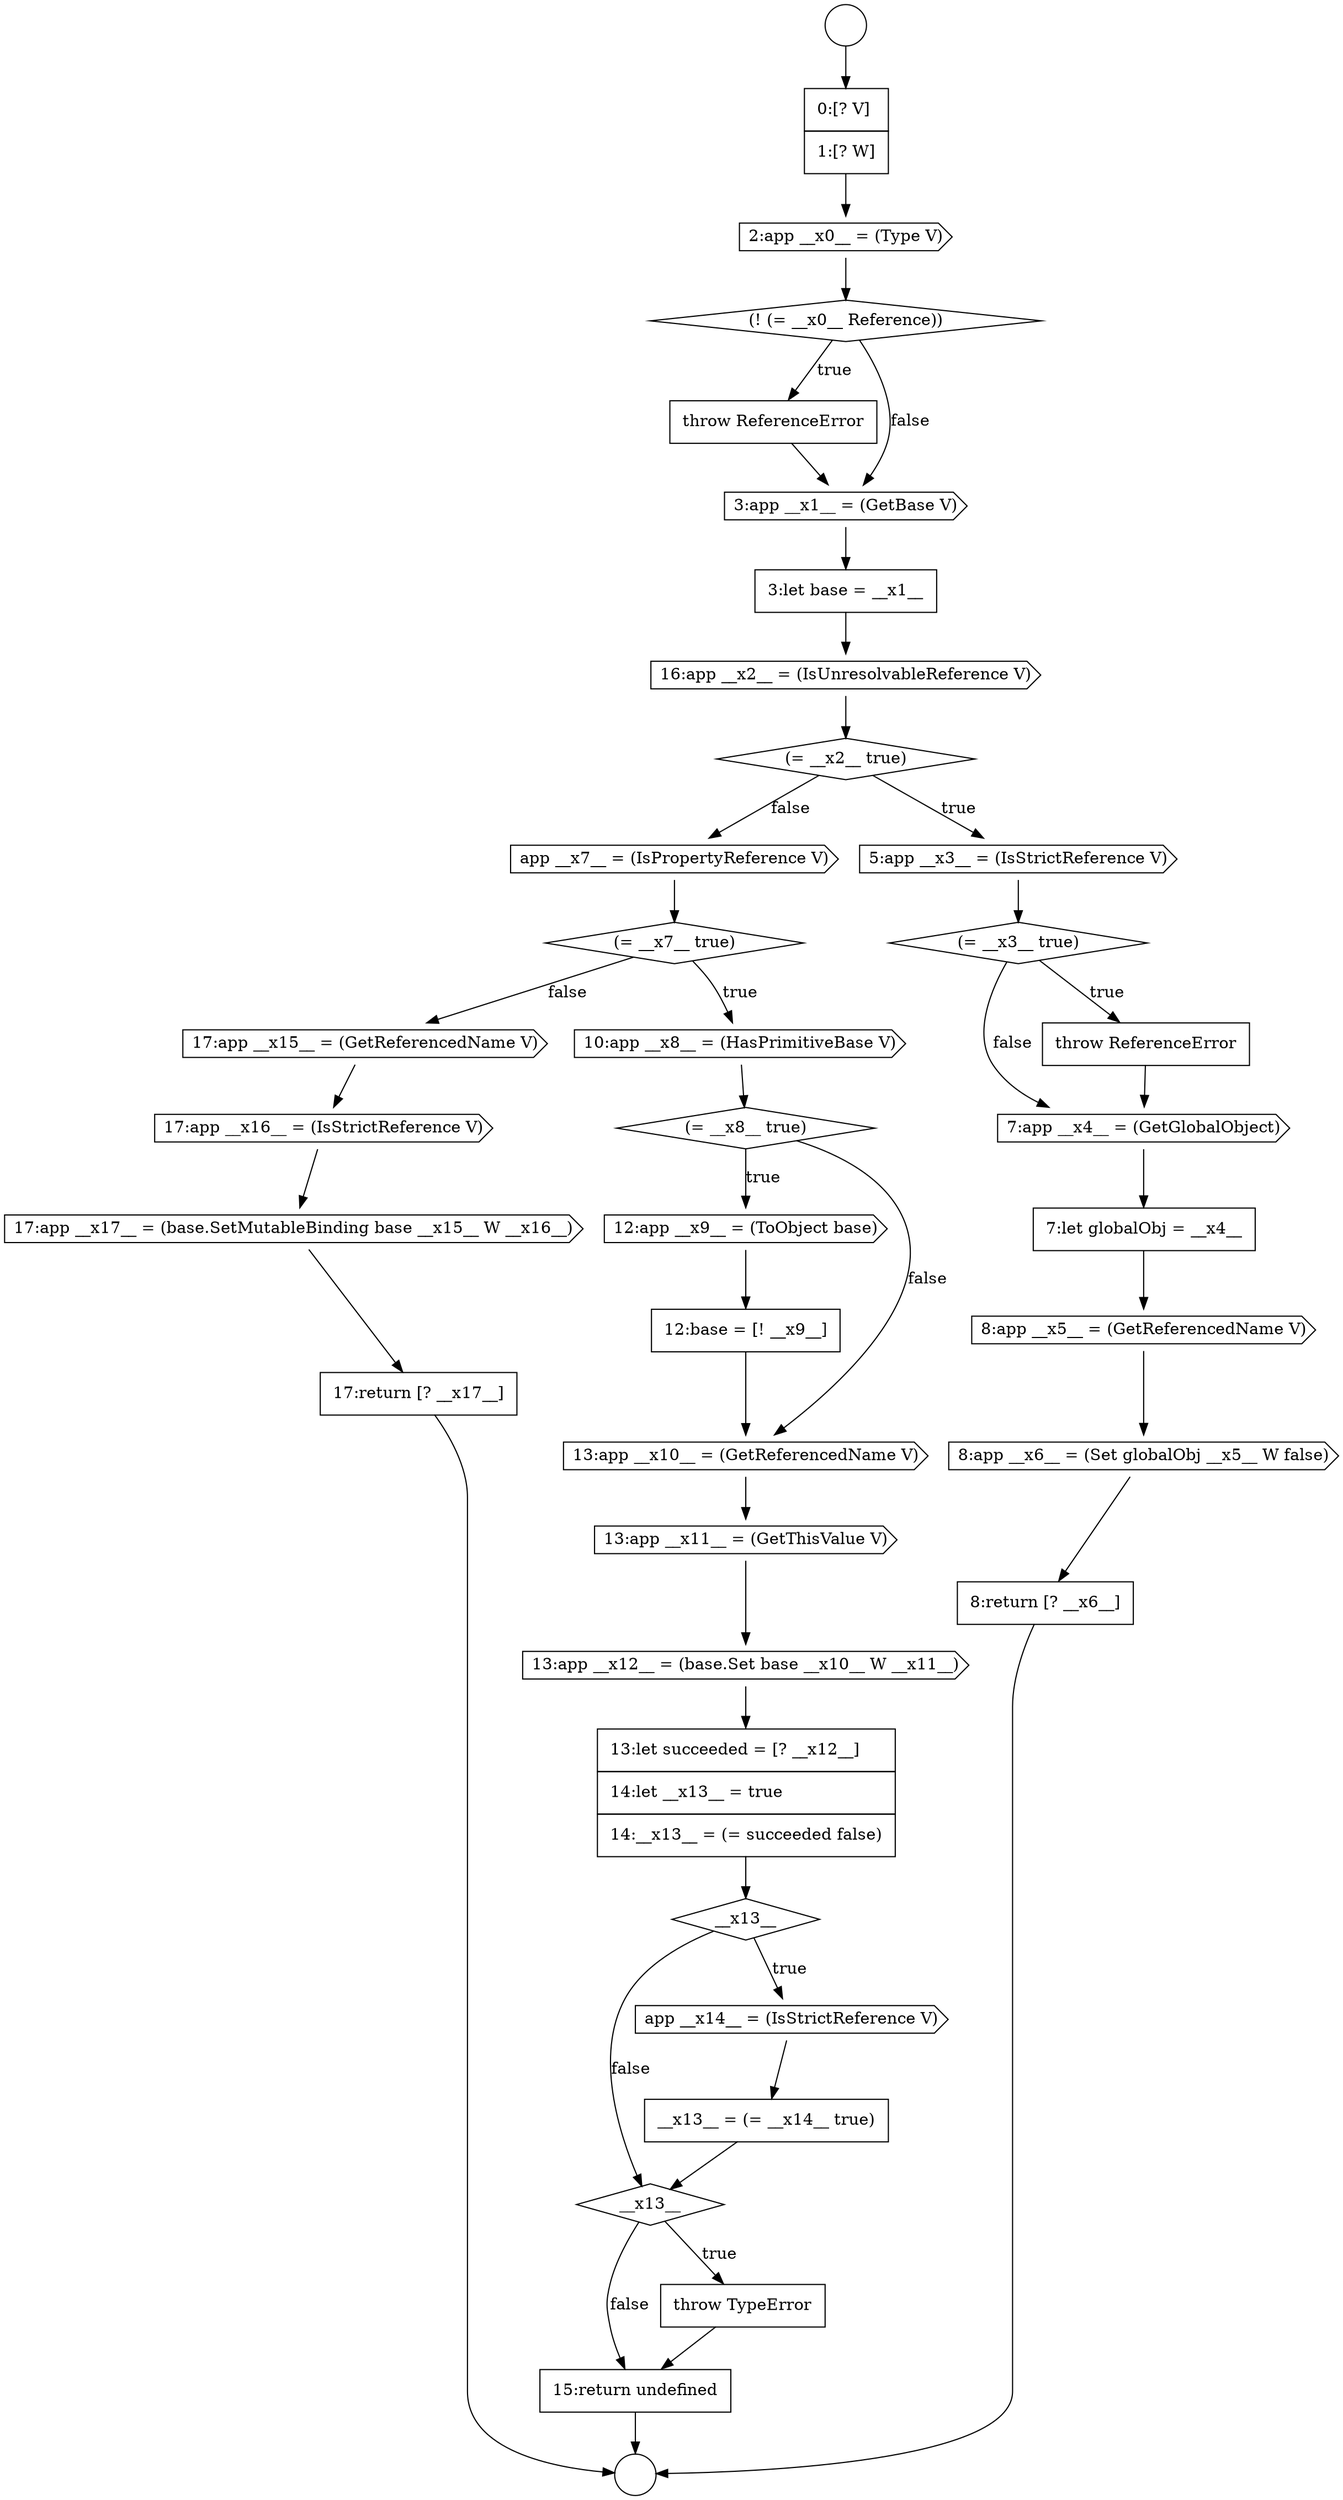 digraph {
  node101 [shape=none, margin=0, label=<<font color="black">
    <table border="0" cellborder="1" cellspacing="0" cellpadding="10">
      <tr><td align="left">throw ReferenceError</td></tr>
    </table>
  </font>> color="black" fillcolor="white" style=filled]
  node97 [shape=circle label=" " color="black" fillcolor="white" style=filled]
  node129 [shape=none, margin=0, label=<<font color="black">
    <table border="0" cellborder="1" cellspacing="0" cellpadding="10">
      <tr><td align="left">15:return undefined</td></tr>
    </table>
  </font>> color="black" fillcolor="white" style=filled]
  node118 [shape=cds, label=<<font color="black">12:app __x9__ = (ToObject base)</font>> color="black" fillcolor="white" style=filled]
  node130 [shape=cds, label=<<font color="black">17:app __x15__ = (GetReferencedName V)</font>> color="black" fillcolor="white" style=filled]
  node127 [shape=diamond, label=<<font color="black">__x13__</font>> color="black" fillcolor="white" style=filled]
  node114 [shape=cds, label=<<font color="black">app __x7__ = (IsPropertyReference V)</font>> color="black" fillcolor="white" style=filled]
  node119 [shape=none, margin=0, label=<<font color="black">
    <table border="0" cellborder="1" cellspacing="0" cellpadding="10">
      <tr><td align="left">12:base = [! __x9__]</td></tr>
    </table>
  </font>> color="black" fillcolor="white" style=filled]
  node131 [shape=cds, label=<<font color="black">17:app __x16__ = (IsStrictReference V)</font>> color="black" fillcolor="white" style=filled]
  node115 [shape=diamond, label=<<font color="black">(= __x7__ true)</font>> color="black" fillcolor="white" style=filled]
  node120 [shape=cds, label=<<font color="black">13:app __x10__ = (GetReferencedName V)</font>> color="black" fillcolor="white" style=filled]
  node110 [shape=none, margin=0, label=<<font color="black">
    <table border="0" cellborder="1" cellspacing="0" cellpadding="10">
      <tr><td align="left">7:let globalObj = __x4__</td></tr>
    </table>
  </font>> color="black" fillcolor="white" style=filled]
  node125 [shape=cds, label=<<font color="black">app __x14__ = (IsStrictReference V)</font>> color="black" fillcolor="white" style=filled]
  node106 [shape=cds, label=<<font color="black">5:app __x3__ = (IsStrictReference V)</font>> color="black" fillcolor="white" style=filled]
  node121 [shape=cds, label=<<font color="black">13:app __x11__ = (GetThisValue V)</font>> color="black" fillcolor="white" style=filled]
  node132 [shape=cds, label=<<font color="black">17:app __x17__ = (base.SetMutableBinding base __x15__ W __x16__)</font>> color="black" fillcolor="white" style=filled]
  node133 [shape=none, margin=0, label=<<font color="black">
    <table border="0" cellborder="1" cellspacing="0" cellpadding="10">
      <tr><td align="left">17:return [? __x17__]</td></tr>
    </table>
  </font>> color="black" fillcolor="white" style=filled]
  node116 [shape=cds, label=<<font color="black">10:app __x8__ = (HasPrimitiveBase V)</font>> color="black" fillcolor="white" style=filled]
  node117 [shape=diamond, label=<<font color="black">(= __x8__ true)</font>> color="black" fillcolor="white" style=filled]
  node102 [shape=cds, label=<<font color="black">3:app __x1__ = (GetBase V)</font>> color="black" fillcolor="white" style=filled]
  node109 [shape=cds, label=<<font color="black">7:app __x4__ = (GetGlobalObject)</font>> color="black" fillcolor="white" style=filled]
  node124 [shape=diamond, label=<<font color="black">__x13__</font>> color="black" fillcolor="white" style=filled]
  node96 [shape=circle label=" " color="black" fillcolor="white" style=filled]
  node128 [shape=none, margin=0, label=<<font color="black">
    <table border="0" cellborder="1" cellspacing="0" cellpadding="10">
      <tr><td align="left">throw TypeError</td></tr>
    </table>
  </font>> color="black" fillcolor="white" style=filled]
  node105 [shape=diamond, label=<<font color="black">(= __x2__ true)</font>> color="black" fillcolor="white" style=filled]
  node113 [shape=none, margin=0, label=<<font color="black">
    <table border="0" cellborder="1" cellspacing="0" cellpadding="10">
      <tr><td align="left">8:return [? __x6__]</td></tr>
    </table>
  </font>> color="black" fillcolor="white" style=filled]
  node98 [shape=none, margin=0, label=<<font color="black">
    <table border="0" cellborder="1" cellspacing="0" cellpadding="10">
      <tr><td align="left">0:[? V]</td></tr>
      <tr><td align="left">1:[? W]</td></tr>
    </table>
  </font>> color="black" fillcolor="white" style=filled]
  node103 [shape=none, margin=0, label=<<font color="black">
    <table border="0" cellborder="1" cellspacing="0" cellpadding="10">
      <tr><td align="left">3:let base = __x1__</td></tr>
    </table>
  </font>> color="black" fillcolor="white" style=filled]
  node108 [shape=none, margin=0, label=<<font color="black">
    <table border="0" cellborder="1" cellspacing="0" cellpadding="10">
      <tr><td align="left">throw ReferenceError</td></tr>
    </table>
  </font>> color="black" fillcolor="white" style=filled]
  node112 [shape=cds, label=<<font color="black">8:app __x6__ = (Set globalObj __x5__ W false)</font>> color="black" fillcolor="white" style=filled]
  node123 [shape=none, margin=0, label=<<font color="black">
    <table border="0" cellborder="1" cellspacing="0" cellpadding="10">
      <tr><td align="left">13:let succeeded = [? __x12__]</td></tr>
      <tr><td align="left">14:let __x13__ = true</td></tr>
      <tr><td align="left">14:__x13__ = (= succeeded false)</td></tr>
    </table>
  </font>> color="black" fillcolor="white" style=filled]
  node99 [shape=cds, label=<<font color="black">2:app __x0__ = (Type V)</font>> color="black" fillcolor="white" style=filled]
  node104 [shape=cds, label=<<font color="black">16:app __x2__ = (IsUnresolvableReference V)</font>> color="black" fillcolor="white" style=filled]
  node107 [shape=diamond, label=<<font color="black">(= __x3__ true)</font>> color="black" fillcolor="white" style=filled]
  node126 [shape=none, margin=0, label=<<font color="black">
    <table border="0" cellborder="1" cellspacing="0" cellpadding="10">
      <tr><td align="left">__x13__ = (= __x14__ true)</td></tr>
    </table>
  </font>> color="black" fillcolor="white" style=filled]
  node111 [shape=cds, label=<<font color="black">8:app __x5__ = (GetReferencedName V)</font>> color="black" fillcolor="white" style=filled]
  node122 [shape=cds, label=<<font color="black">13:app __x12__ = (base.Set base __x10__ W __x11__)</font>> color="black" fillcolor="white" style=filled]
  node100 [shape=diamond, label=<<font color="black">(! (= __x0__ Reference))</font>> color="black" fillcolor="white" style=filled]
  node123 -> node124 [ color="black"]
  node117 -> node118 [label=<<font color="black">true</font>> color="black"]
  node117 -> node120 [label=<<font color="black">false</font>> color="black"]
  node108 -> node109 [ color="black"]
  node119 -> node120 [ color="black"]
  node129 -> node97 [ color="black"]
  node98 -> node99 [ color="black"]
  node120 -> node121 [ color="black"]
  node103 -> node104 [ color="black"]
  node102 -> node103 [ color="black"]
  node133 -> node97 [ color="black"]
  node124 -> node125 [label=<<font color="black">true</font>> color="black"]
  node124 -> node127 [label=<<font color="black">false</font>> color="black"]
  node121 -> node122 [ color="black"]
  node115 -> node116 [label=<<font color="black">true</font>> color="black"]
  node115 -> node130 [label=<<font color="black">false</font>> color="black"]
  node109 -> node110 [ color="black"]
  node104 -> node105 [ color="black"]
  node122 -> node123 [ color="black"]
  node105 -> node106 [label=<<font color="black">true</font>> color="black"]
  node105 -> node114 [label=<<font color="black">false</font>> color="black"]
  node101 -> node102 [ color="black"]
  node116 -> node117 [ color="black"]
  node99 -> node100 [ color="black"]
  node125 -> node126 [ color="black"]
  node96 -> node98 [ color="black"]
  node130 -> node131 [ color="black"]
  node118 -> node119 [ color="black"]
  node107 -> node108 [label=<<font color="black">true</font>> color="black"]
  node107 -> node109 [label=<<font color="black">false</font>> color="black"]
  node131 -> node132 [ color="black"]
  node132 -> node133 [ color="black"]
  node114 -> node115 [ color="black"]
  node111 -> node112 [ color="black"]
  node127 -> node128 [label=<<font color="black">true</font>> color="black"]
  node127 -> node129 [label=<<font color="black">false</font>> color="black"]
  node128 -> node129 [ color="black"]
  node112 -> node113 [ color="black"]
  node126 -> node127 [ color="black"]
  node100 -> node101 [label=<<font color="black">true</font>> color="black"]
  node100 -> node102 [label=<<font color="black">false</font>> color="black"]
  node113 -> node97 [ color="black"]
  node106 -> node107 [ color="black"]
  node110 -> node111 [ color="black"]
}
